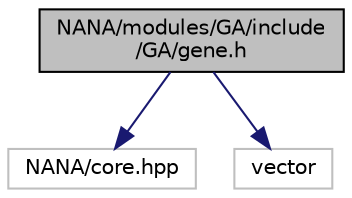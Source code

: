 digraph "NANA/modules/GA/include/GA/gene.h"
{
 // LATEX_PDF_SIZE
  edge [fontname="Helvetica",fontsize="10",labelfontname="Helvetica",labelfontsize="10"];
  node [fontname="Helvetica",fontsize="10",shape=record];
  Node1 [label="NANA/modules/GA/include\l/GA/gene.h",height=0.2,width=0.4,color="black", fillcolor="grey75", style="filled", fontcolor="black",tooltip="实现基因的运算"];
  Node1 -> Node2 [color="midnightblue",fontsize="10",style="solid",fontname="Helvetica"];
  Node2 [label="NANA/core.hpp",height=0.2,width=0.4,color="grey75", fillcolor="white", style="filled",tooltip=" "];
  Node1 -> Node3 [color="midnightblue",fontsize="10",style="solid",fontname="Helvetica"];
  Node3 [label="vector",height=0.2,width=0.4,color="grey75", fillcolor="white", style="filled",tooltip=" "];
}
